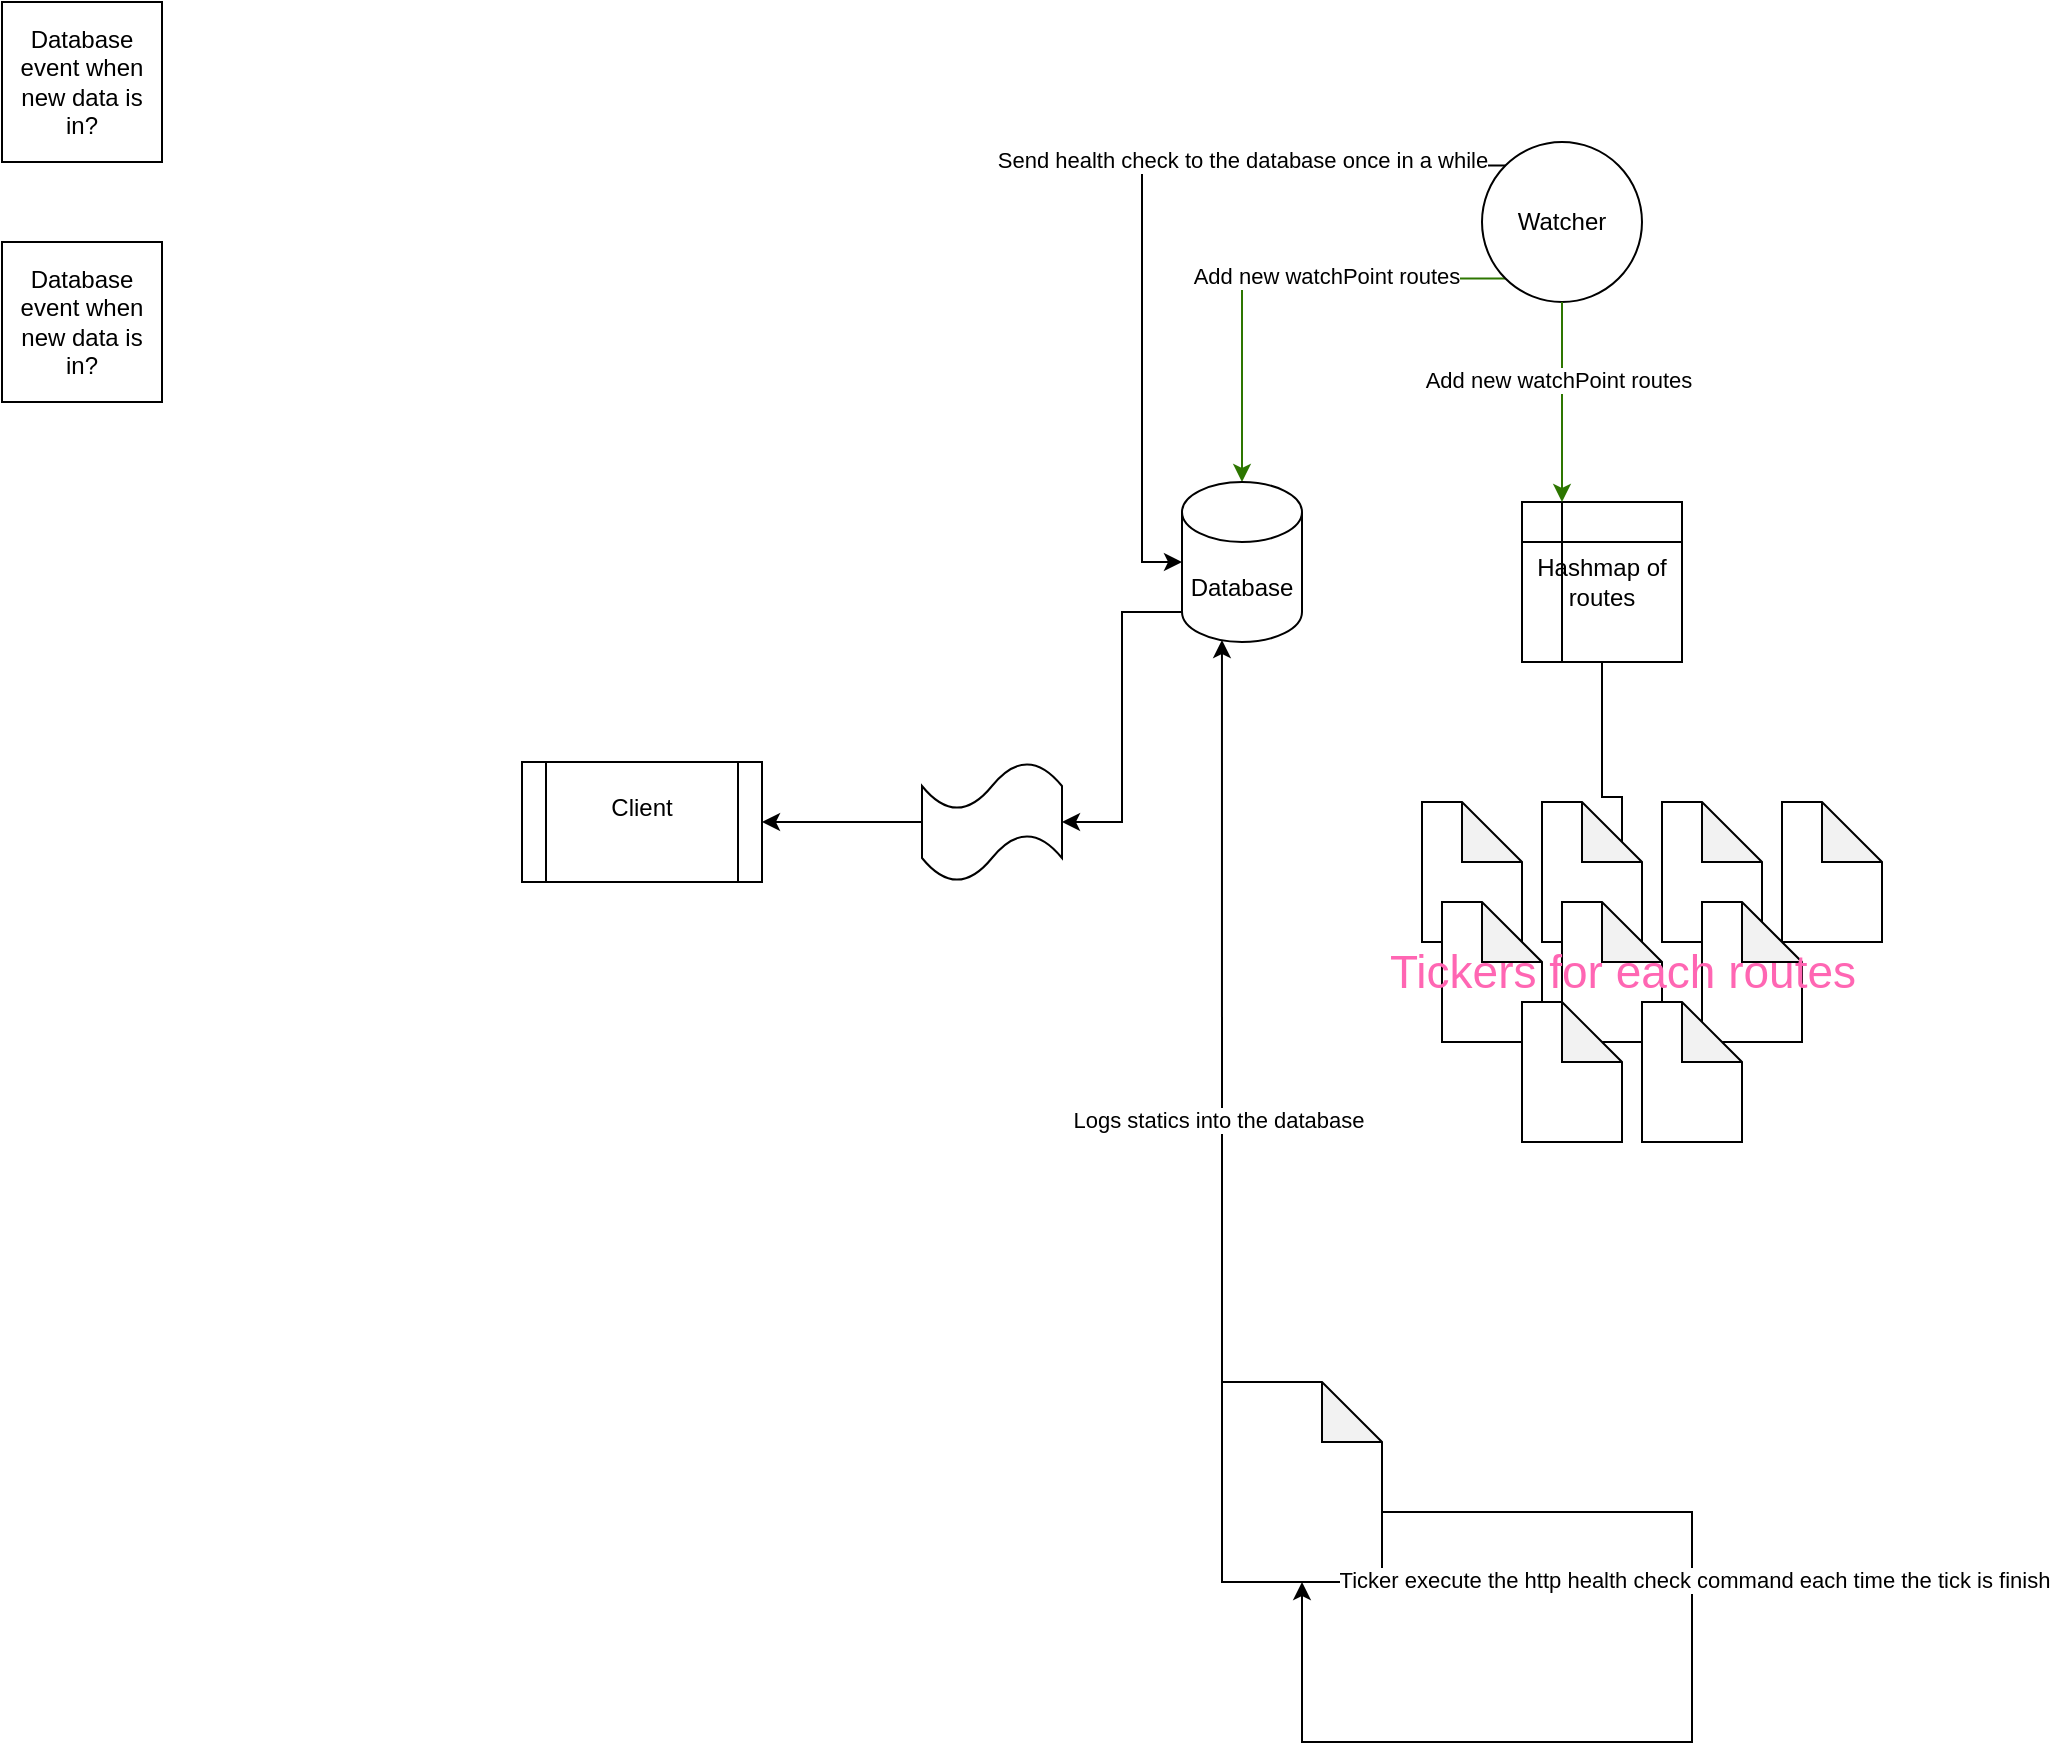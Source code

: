 <mxfile version="24.4.13" type="device" pages="2">
  <diagram name="Page-1" id="1r9S5Hu0V3cGB8y81w_R">
    <mxGraphModel dx="1964" dy="870" grid="1" gridSize="10" guides="1" tooltips="1" connect="1" arrows="1" fold="1" page="1" pageScale="1" pageWidth="850" pageHeight="1100" math="0" shadow="0">
      <root>
        <mxCell id="0" />
        <mxCell id="1" parent="0" />
        <mxCell id="XTseZx2IQ6To_P9EMm7d-10" style="edgeStyle=orthogonalEdgeStyle;rounded=0;orthogonalLoop=1;jettySize=auto;html=1;exitX=0;exitY=1;exitDx=0;exitDy=0;fillColor=#60a917;strokeColor=#2D7600;" parent="1" source="XTseZx2IQ6To_P9EMm7d-8" target="XTseZx2IQ6To_P9EMm7d-9" edge="1">
          <mxGeometry relative="1" as="geometry" />
        </mxCell>
        <mxCell id="XTseZx2IQ6To_P9EMm7d-11" value="Add new watchPoint routes" style="edgeLabel;html=1;align=center;verticalAlign=middle;resizable=0;points=[];" parent="XTseZx2IQ6To_P9EMm7d-10" vertex="1" connectable="0">
          <mxGeometry x="-0.235" y="-2" relative="1" as="geometry">
            <mxPoint as="offset" />
          </mxGeometry>
        </mxCell>
        <mxCell id="XTseZx2IQ6To_P9EMm7d-8" value="Watcher" style="ellipse;whiteSpace=wrap;html=1;aspect=fixed;" parent="1" vertex="1">
          <mxGeometry x="440" y="260" width="80" height="80" as="geometry" />
        </mxCell>
        <mxCell id="XTseZx2IQ6To_P9EMm7d-9" value="Database" style="shape=cylinder3;whiteSpace=wrap;html=1;boundedLbl=1;backgroundOutline=1;size=15;" parent="1" vertex="1">
          <mxGeometry x="290" y="430" width="60" height="80" as="geometry" />
        </mxCell>
        <mxCell id="XTseZx2IQ6To_P9EMm7d-27" style="edgeStyle=orthogonalEdgeStyle;rounded=0;orthogonalLoop=1;jettySize=auto;html=1;exitX=0.5;exitY=1;exitDx=0;exitDy=0;" parent="1" source="XTseZx2IQ6To_P9EMm7d-12" target="XTseZx2IQ6To_P9EMm7d-24" edge="1">
          <mxGeometry relative="1" as="geometry" />
        </mxCell>
        <mxCell id="XTseZx2IQ6To_P9EMm7d-12" value="Hashmap of routes" style="shape=internalStorage;whiteSpace=wrap;html=1;backgroundOutline=1;" parent="1" vertex="1">
          <mxGeometry x="460" y="440" width="80" height="80" as="geometry" />
        </mxCell>
        <mxCell id="XTseZx2IQ6To_P9EMm7d-13" style="edgeStyle=orthogonalEdgeStyle;rounded=0;orthogonalLoop=1;jettySize=auto;html=1;exitX=0.5;exitY=1;exitDx=0;exitDy=0;entryX=0.25;entryY=0;entryDx=0;entryDy=0;fillColor=#60a917;strokeColor=#2D7600;" parent="1" source="XTseZx2IQ6To_P9EMm7d-8" target="XTseZx2IQ6To_P9EMm7d-12" edge="1">
          <mxGeometry relative="1" as="geometry">
            <mxPoint x="562" y="318" as="sourcePoint" />
            <mxPoint x="405" y="480" as="targetPoint" />
          </mxGeometry>
        </mxCell>
        <mxCell id="XTseZx2IQ6To_P9EMm7d-14" value="Add new watchPoint routes" style="edgeLabel;html=1;align=center;verticalAlign=middle;resizable=0;points=[];" parent="XTseZx2IQ6To_P9EMm7d-13" vertex="1" connectable="0">
          <mxGeometry x="-0.235" y="-2" relative="1" as="geometry">
            <mxPoint as="offset" />
          </mxGeometry>
        </mxCell>
        <mxCell id="XTseZx2IQ6To_P9EMm7d-26" value="" style="group" parent="1" vertex="1" connectable="0">
          <mxGeometry x="380" y="590" width="260" height="170" as="geometry" />
        </mxCell>
        <mxCell id="XTseZx2IQ6To_P9EMm7d-15" value="" style="shape=note;whiteSpace=wrap;html=1;backgroundOutline=1;darkOpacity=0.05;" parent="XTseZx2IQ6To_P9EMm7d-26" vertex="1">
          <mxGeometry x="30" width="50" height="70" as="geometry" />
        </mxCell>
        <mxCell id="XTseZx2IQ6To_P9EMm7d-16" value="" style="shape=note;whiteSpace=wrap;html=1;backgroundOutline=1;darkOpacity=0.05;" parent="XTseZx2IQ6To_P9EMm7d-26" vertex="1">
          <mxGeometry x="90" width="50" height="70" as="geometry" />
        </mxCell>
        <mxCell id="XTseZx2IQ6To_P9EMm7d-17" value="" style="shape=note;whiteSpace=wrap;html=1;backgroundOutline=1;darkOpacity=0.05;" parent="XTseZx2IQ6To_P9EMm7d-26" vertex="1">
          <mxGeometry x="150" width="50" height="70" as="geometry" />
        </mxCell>
        <mxCell id="XTseZx2IQ6To_P9EMm7d-18" value="" style="shape=note;whiteSpace=wrap;html=1;backgroundOutline=1;darkOpacity=0.05;" parent="XTseZx2IQ6To_P9EMm7d-26" vertex="1">
          <mxGeometry x="210" width="50" height="70" as="geometry" />
        </mxCell>
        <mxCell id="XTseZx2IQ6To_P9EMm7d-19" value="" style="shape=note;whiteSpace=wrap;html=1;backgroundOutline=1;darkOpacity=0.05;" parent="XTseZx2IQ6To_P9EMm7d-26" vertex="1">
          <mxGeometry x="40" y="50" width="50" height="70" as="geometry" />
        </mxCell>
        <mxCell id="XTseZx2IQ6To_P9EMm7d-20" value="" style="shape=note;whiteSpace=wrap;html=1;backgroundOutline=1;darkOpacity=0.05;" parent="XTseZx2IQ6To_P9EMm7d-26" vertex="1">
          <mxGeometry x="100" y="50" width="50" height="70" as="geometry" />
        </mxCell>
        <mxCell id="XTseZx2IQ6To_P9EMm7d-21" value="" style="shape=note;whiteSpace=wrap;html=1;backgroundOutline=1;darkOpacity=0.05;" parent="XTseZx2IQ6To_P9EMm7d-26" vertex="1">
          <mxGeometry x="170" y="50" width="50" height="70" as="geometry" />
        </mxCell>
        <mxCell id="XTseZx2IQ6To_P9EMm7d-22" value="" style="shape=note;whiteSpace=wrap;html=1;backgroundOutline=1;darkOpacity=0.05;" parent="XTseZx2IQ6To_P9EMm7d-26" vertex="1">
          <mxGeometry x="80" y="100" width="50" height="70" as="geometry" />
        </mxCell>
        <mxCell id="XTseZx2IQ6To_P9EMm7d-23" value="" style="shape=note;whiteSpace=wrap;html=1;backgroundOutline=1;darkOpacity=0.05;" parent="XTseZx2IQ6To_P9EMm7d-26" vertex="1">
          <mxGeometry x="140" y="100" width="50" height="70" as="geometry" />
        </mxCell>
        <mxCell id="XTseZx2IQ6To_P9EMm7d-24" value="&lt;font color=&quot;#ff66b3&quot; style=&quot;font-size: 23px;&quot;&gt;Tickers for each routes&lt;/font&gt;" style="text;html=1;align=center;verticalAlign=middle;resizable=0;points=[];autosize=1;strokeColor=none;fillColor=none;" parent="XTseZx2IQ6To_P9EMm7d-26" vertex="1">
          <mxGeometry y="65" width="260" height="40" as="geometry" />
        </mxCell>
        <mxCell id="XTseZx2IQ6To_P9EMm7d-30" value="" style="shape=note;whiteSpace=wrap;html=1;backgroundOutline=1;darkOpacity=0.05;" parent="1" vertex="1">
          <mxGeometry x="310" y="880" width="80" height="100" as="geometry" />
        </mxCell>
        <mxCell id="fok8q7-MihIggLaGJVCc-1" style="edgeStyle=orthogonalEdgeStyle;rounded=0;orthogonalLoop=1;jettySize=auto;html=1;exitX=0;exitY=0;exitDx=80;exitDy=65;exitPerimeter=0;entryX=0.5;entryY=1;entryDx=0;entryDy=0;entryPerimeter=0;" parent="1" source="XTseZx2IQ6To_P9EMm7d-30" target="XTseZx2IQ6To_P9EMm7d-30" edge="1">
          <mxGeometry relative="1" as="geometry">
            <Array as="points">
              <mxPoint x="545" y="945" />
              <mxPoint x="545" y="1060" />
              <mxPoint x="350" y="1060" />
            </Array>
            <mxPoint x="350" y="1060" as="targetPoint" />
          </mxGeometry>
        </mxCell>
        <mxCell id="fok8q7-MihIggLaGJVCc-2" value="Ticker execute the http health check command each time the tick is finish" style="edgeLabel;html=1;align=center;verticalAlign=middle;resizable=0;points=[];" parent="fok8q7-MihIggLaGJVCc-1" vertex="1" connectable="0">
          <mxGeometry x="-0.309" y="1" relative="1" as="geometry">
            <mxPoint as="offset" />
          </mxGeometry>
        </mxCell>
        <mxCell id="fok8q7-MihIggLaGJVCc-3" style="edgeStyle=orthogonalEdgeStyle;rounded=0;orthogonalLoop=1;jettySize=auto;html=1;exitX=0;exitY=0;exitDx=0;exitDy=0;exitPerimeter=0;entryX=0.333;entryY=0.988;entryDx=0;entryDy=0;entryPerimeter=0;" parent="1" source="XTseZx2IQ6To_P9EMm7d-30" target="XTseZx2IQ6To_P9EMm7d-9" edge="1">
          <mxGeometry relative="1" as="geometry" />
        </mxCell>
        <mxCell id="fok8q7-MihIggLaGJVCc-4" value="Logs statics into the database" style="edgeLabel;html=1;align=center;verticalAlign=middle;resizable=0;points=[];" parent="fok8q7-MihIggLaGJVCc-3" vertex="1" connectable="0">
          <mxGeometry x="-0.294" y="2" relative="1" as="geometry">
            <mxPoint as="offset" />
          </mxGeometry>
        </mxCell>
        <mxCell id="fok8q7-MihIggLaGJVCc-5" style="edgeStyle=orthogonalEdgeStyle;rounded=0;orthogonalLoop=1;jettySize=auto;html=1;exitX=0;exitY=0;exitDx=0;exitDy=0;entryX=0;entryY=0.5;entryDx=0;entryDy=0;entryPerimeter=0;" parent="1" source="XTseZx2IQ6To_P9EMm7d-8" target="XTseZx2IQ6To_P9EMm7d-9" edge="1">
          <mxGeometry relative="1" as="geometry" />
        </mxCell>
        <mxCell id="fok8q7-MihIggLaGJVCc-6" value="Send health check to the database once in a while" style="edgeLabel;html=1;align=center;verticalAlign=middle;resizable=0;points=[];" parent="fok8q7-MihIggLaGJVCc-5" vertex="1" connectable="0">
          <mxGeometry x="-0.341" y="-3" relative="1" as="geometry">
            <mxPoint as="offset" />
          </mxGeometry>
        </mxCell>
        <mxCell id="fok8q7-MihIggLaGJVCc-7" value="Client&lt;div&gt;&lt;br&gt;&lt;/div&gt;" style="shape=process;whiteSpace=wrap;html=1;backgroundOutline=1;" parent="1" vertex="1">
          <mxGeometry x="-40" y="570" width="120" height="60" as="geometry" />
        </mxCell>
        <mxCell id="fok8q7-MihIggLaGJVCc-15" style="edgeStyle=orthogonalEdgeStyle;rounded=0;orthogonalLoop=1;jettySize=auto;html=1;exitX=0;exitY=0.5;exitDx=0;exitDy=0;exitPerimeter=0;entryX=1;entryY=0.5;entryDx=0;entryDy=0;" parent="1" source="fok8q7-MihIggLaGJVCc-13" target="fok8q7-MihIggLaGJVCc-7" edge="1">
          <mxGeometry relative="1" as="geometry" />
        </mxCell>
        <mxCell id="fok8q7-MihIggLaGJVCc-13" value="" style="shape=tape;whiteSpace=wrap;html=1;" parent="1" vertex="1">
          <mxGeometry x="160" y="570" width="70" height="60" as="geometry" />
        </mxCell>
        <mxCell id="fok8q7-MihIggLaGJVCc-14" style="edgeStyle=orthogonalEdgeStyle;rounded=0;orthogonalLoop=1;jettySize=auto;html=1;exitX=0;exitY=1;exitDx=0;exitDy=-15;exitPerimeter=0;entryX=1;entryY=0.5;entryDx=0;entryDy=0;entryPerimeter=0;" parent="1" source="XTseZx2IQ6To_P9EMm7d-9" target="fok8q7-MihIggLaGJVCc-13" edge="1">
          <mxGeometry relative="1" as="geometry" />
        </mxCell>
        <mxCell id="HylGyxj95pCYH_yStTs8-1" value="Database event when new data is in?" style="whiteSpace=wrap;html=1;aspect=fixed;" parent="1" vertex="1">
          <mxGeometry x="-300" y="190" width="80" height="80" as="geometry" />
        </mxCell>
        <mxCell id="HylGyxj95pCYH_yStTs8-2" value="Database event when new data is in?" style="whiteSpace=wrap;html=1;aspect=fixed;" parent="1" vertex="1">
          <mxGeometry x="-300" y="310" width="80" height="80" as="geometry" />
        </mxCell>
      </root>
    </mxGraphModel>
  </diagram>
  <diagram id="n4j7GqValwlGjv9xMAqu" name="Page-2">
    <mxGraphModel dx="1964" dy="870" grid="1" gridSize="10" guides="1" tooltips="1" connect="1" arrows="1" fold="1" page="1" pageScale="1" pageWidth="850" pageHeight="1100" math="0" shadow="0">
      <root>
        <mxCell id="0" />
        <mxCell id="1" parent="0" />
        <mxCell id="p1W9Xlty3brJn6UYegoy-1" value="Watcher" style="ellipse;whiteSpace=wrap;html=1;aspect=fixed;" vertex="1" parent="1">
          <mxGeometry x="590" y="260" width="80" height="80" as="geometry" />
        </mxCell>
        <mxCell id="p1W9Xlty3brJn6UYegoy-2" value="Client" style="shape=cube;whiteSpace=wrap;html=1;boundedLbl=1;backgroundOutline=1;darkOpacity=0.05;darkOpacity2=0.1;" vertex="1" parent="1">
          <mxGeometry x="190" y="20" width="120" height="80" as="geometry" />
        </mxCell>
        <mxCell id="p1W9Xlty3brJn6UYegoy-10" style="edgeStyle=orthogonalEdgeStyle;rounded=0;orthogonalLoop=1;jettySize=auto;html=1;exitX=1;exitY=0.5;exitDx=0;exitDy=0;exitPerimeter=0;fillColor=#60a917;strokeColor=#2D7600;strokeWidth=6;" edge="1" parent="1" source="p1W9Xlty3brJn6UYegoy-4" target="p1W9Xlty3brJn6UYegoy-1">
          <mxGeometry relative="1" as="geometry" />
        </mxCell>
        <mxCell id="p1W9Xlty3brJn6UYegoy-4" value="Oddish" style="shape=tape;whiteSpace=wrap;html=1;" vertex="1" parent="1">
          <mxGeometry x="170" y="250" width="120" height="100" as="geometry" />
        </mxCell>
        <mxCell id="p1W9Xlty3brJn6UYegoy-6" style="edgeStyle=orthogonalEdgeStyle;rounded=0;orthogonalLoop=1;jettySize=auto;html=1;exitX=0;exitY=0;exitDx=70;exitDy=80;exitPerimeter=0;entryX=0.75;entryY=0;entryDx=0;entryDy=0;entryPerimeter=0;" edge="1" parent="1" source="p1W9Xlty3brJn6UYegoy-2" target="p1W9Xlty3brJn6UYegoy-4">
          <mxGeometry relative="1" as="geometry" />
        </mxCell>
        <mxCell id="p1W9Xlty3brJn6UYegoy-7" value="This will be a gRPC server that will transport connections to Watcher by using a gRPC client&lt;div&gt;&lt;br&gt;&lt;/div&gt;" style="text;html=1;align=center;verticalAlign=middle;resizable=0;points=[];autosize=1;strokeColor=#2D7600;fillColor=#60a917;fontColor=#ffffff;rounded=1;arcSize=50;" vertex="1" parent="1">
          <mxGeometry x="-5" y="360" width="510" height="40" as="geometry" />
        </mxCell>
        <mxCell id="p1W9Xlty3brJn6UYegoy-11" value="gRPC connection to the watcher using the client" style="text;html=1;align=center;verticalAlign=middle;resizable=0;points=[];autosize=1;strokeColor=none;fillColor=none;" vertex="1" parent="1">
          <mxGeometry x="300" y="248" width="280" height="30" as="geometry" />
        </mxCell>
        <mxCell id="p1W9Xlty3brJn6UYegoy-12" value="This service will be Python" style="text;html=1;align=center;verticalAlign=middle;resizable=0;points=[];autosize=1;strokeColor=none;fillColor=none;" vertex="1" parent="1">
          <mxGeometry x="90" y="240" width="160" height="30" as="geometry" />
        </mxCell>
        <mxCell id="p1W9Xlty3brJn6UYegoy-13" value="Go service" style="text;html=1;align=center;verticalAlign=middle;resizable=0;points=[];autosize=1;strokeColor=none;fillColor=none;" vertex="1" parent="1">
          <mxGeometry x="580" y="218" width="80" height="30" as="geometry" />
        </mxCell>
      </root>
    </mxGraphModel>
  </diagram>
</mxfile>
